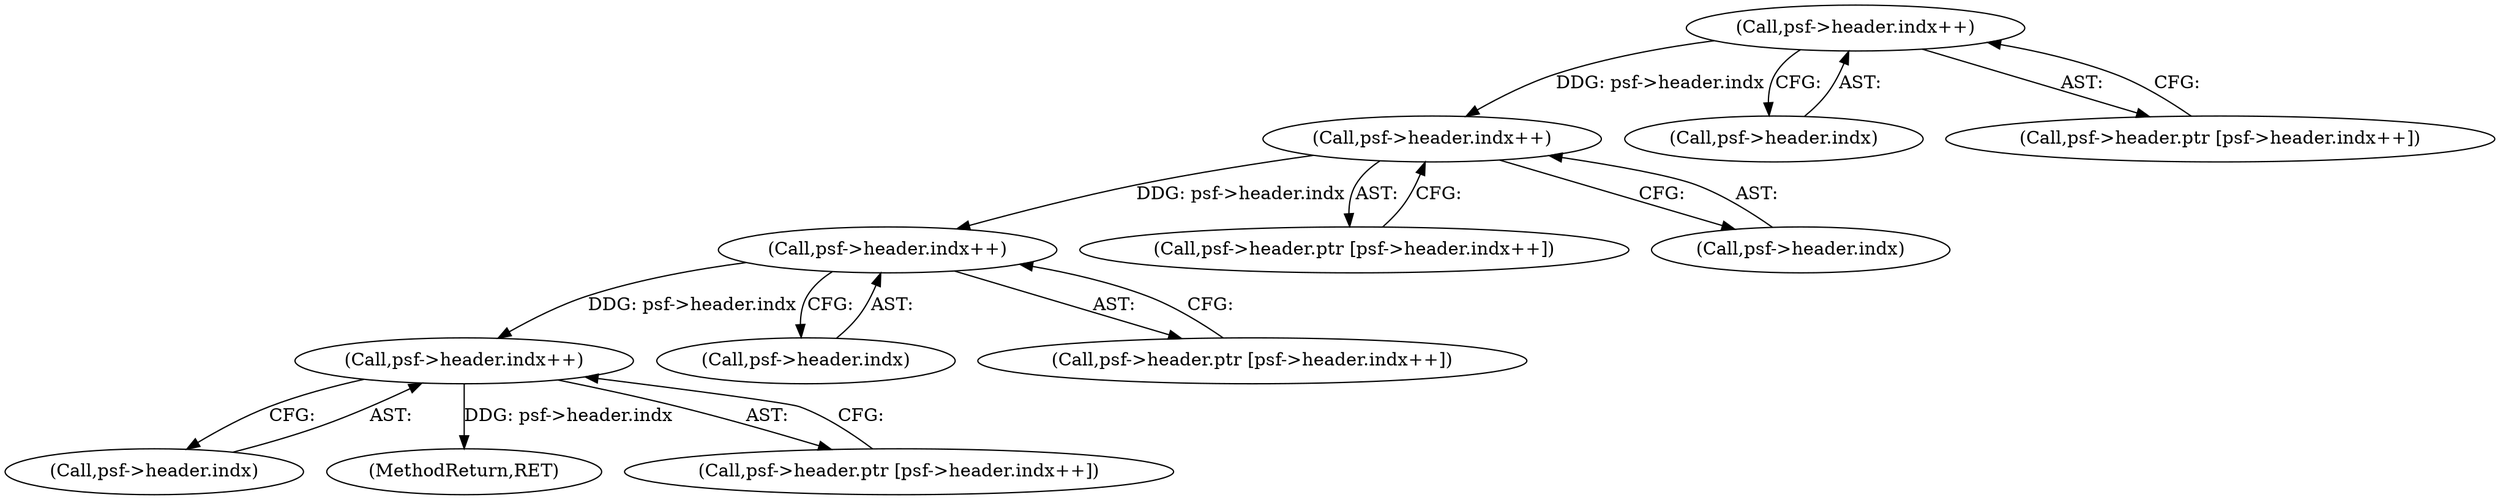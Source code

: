 digraph "0_libsndfile_708e996c87c5fae77b104ccfeb8f6db784c32074_11@pointer" {
"1000144" [label="(Call,psf->header.indx++)"];
"1000128" [label="(Call,psf->header.indx++)"];
"1000112" [label="(Call,psf->header.indx++)"];
"1000160" [label="(Call,psf->header.indx++)"];
"1000122" [label="(Call,psf->header.ptr [psf->header.indx++])"];
"1000113" [label="(Call,psf->header.indx)"];
"1000129" [label="(Call,psf->header.indx)"];
"1000145" [label="(Call,psf->header.indx)"];
"1000138" [label="(Call,psf->header.ptr [psf->header.indx++])"];
"1000106" [label="(Call,psf->header.ptr [psf->header.indx++])"];
"1000144" [label="(Call,psf->header.indx++)"];
"1000161" [label="(Call,psf->header.indx)"];
"1000128" [label="(Call,psf->header.indx++)"];
"1000160" [label="(Call,psf->header.indx++)"];
"1000112" [label="(Call,psf->header.indx++)"];
"1000167" [label="(MethodReturn,RET)"];
"1000154" [label="(Call,psf->header.ptr [psf->header.indx++])"];
"1000144" -> "1000138"  [label="AST: "];
"1000144" -> "1000145"  [label="CFG: "];
"1000145" -> "1000144"  [label="AST: "];
"1000138" -> "1000144"  [label="CFG: "];
"1000128" -> "1000144"  [label="DDG: psf->header.indx"];
"1000144" -> "1000160"  [label="DDG: psf->header.indx"];
"1000128" -> "1000122"  [label="AST: "];
"1000128" -> "1000129"  [label="CFG: "];
"1000129" -> "1000128"  [label="AST: "];
"1000122" -> "1000128"  [label="CFG: "];
"1000112" -> "1000128"  [label="DDG: psf->header.indx"];
"1000112" -> "1000106"  [label="AST: "];
"1000112" -> "1000113"  [label="CFG: "];
"1000113" -> "1000112"  [label="AST: "];
"1000106" -> "1000112"  [label="CFG: "];
"1000160" -> "1000154"  [label="AST: "];
"1000160" -> "1000161"  [label="CFG: "];
"1000161" -> "1000160"  [label="AST: "];
"1000154" -> "1000160"  [label="CFG: "];
"1000160" -> "1000167"  [label="DDG: psf->header.indx"];
}
